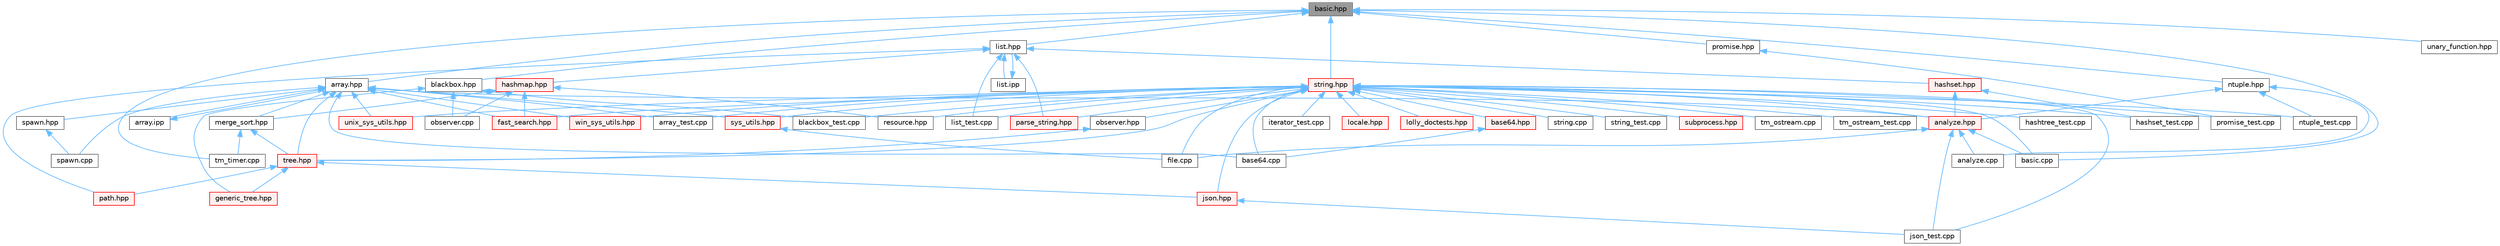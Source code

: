 digraph "basic.hpp"
{
 // LATEX_PDF_SIZE
  bgcolor="transparent";
  edge [fontname=Helvetica,fontsize=10,labelfontname=Helvetica,labelfontsize=10];
  node [fontname=Helvetica,fontsize=10,shape=box,height=0.2,width=0.4];
  Node1 [label="basic.hpp",height=0.2,width=0.4,color="gray40", fillcolor="grey60", style="filled", fontcolor="black",tooltip=" "];
  Node1 -> Node2 [dir="back",color="steelblue1",style="solid"];
  Node2 [label="array.hpp",height=0.2,width=0.4,color="grey40", fillcolor="white", style="filled",URL="$array_8hpp.html",tooltip=" "];
  Node2 -> Node3 [dir="back",color="steelblue1",style="solid"];
  Node3 [label="analyze.hpp",height=0.2,width=0.4,color="red", fillcolor="#FFF0F0", style="filled",URL="$analyze_8hpp.html",tooltip=" "];
  Node3 -> Node4 [dir="back",color="steelblue1",style="solid"];
  Node4 [label="analyze.cpp",height=0.2,width=0.4,color="grey40", fillcolor="white", style="filled",URL="$analyze_8cpp.html",tooltip=" "];
  Node3 -> Node6 [dir="back",color="steelblue1",style="solid"];
  Node6 [label="basic.cpp",height=0.2,width=0.4,color="grey40", fillcolor="white", style="filled",URL="$basic_8cpp.html",tooltip=" "];
  Node3 -> Node9 [dir="back",color="steelblue1",style="solid"];
  Node9 [label="file.cpp",height=0.2,width=0.4,color="grey40", fillcolor="white", style="filled",URL="$file_8cpp.html",tooltip=" "];
  Node3 -> Node12 [dir="back",color="steelblue1",style="solid"];
  Node12 [label="json_test.cpp",height=0.2,width=0.4,color="grey40", fillcolor="white", style="filled",URL="$json__test_8cpp.html",tooltip=" "];
  Node2 -> Node20 [dir="back",color="steelblue1",style="solid"];
  Node20 [label="array.ipp",height=0.2,width=0.4,color="grey40", fillcolor="white", style="filled",URL="$array_8ipp.html",tooltip=" "];
  Node20 -> Node2 [dir="back",color="steelblue1",style="solid"];
  Node2 -> Node21 [dir="back",color="steelblue1",style="solid"];
  Node21 [label="array_test.cpp",height=0.2,width=0.4,color="grey40", fillcolor="white", style="filled",URL="$array__test_8cpp.html",tooltip=" "];
  Node2 -> Node22 [dir="back",color="steelblue1",style="solid"];
  Node22 [label="base64.cpp",height=0.2,width=0.4,color="grey40", fillcolor="white", style="filled",URL="$base64_8cpp.html",tooltip=" "];
  Node2 -> Node23 [dir="back",color="steelblue1",style="solid"];
  Node23 [label="fast_search.hpp",height=0.2,width=0.4,color="red", fillcolor="#FFF0F0", style="filled",URL="$fast__search_8hpp.html",tooltip=" "];
  Node2 -> Node25 [dir="back",color="steelblue1",style="solid"];
  Node25 [label="merge_sort.hpp",height=0.2,width=0.4,color="grey40", fillcolor="white", style="filled",URL="$merge__sort_8hpp.html",tooltip=" "];
  Node25 -> Node26 [dir="back",color="steelblue1",style="solid"];
  Node26 [label="tm_timer.cpp",height=0.2,width=0.4,color="grey40", fillcolor="white", style="filled",URL="$tm__timer_8cpp.html",tooltip=" "];
  Node25 -> Node27 [dir="back",color="steelblue1",style="solid"];
  Node27 [label="tree.hpp",height=0.2,width=0.4,color="red", fillcolor="#FFF0F0", style="filled",URL="$tree_8hpp.html",tooltip=" "];
  Node27 -> Node29 [dir="back",color="steelblue1",style="solid"];
  Node29 [label="generic_tree.hpp",height=0.2,width=0.4,color="red", fillcolor="#FFF0F0", style="filled",URL="$generic__tree_8hpp.html",tooltip=" "];
  Node27 -> Node35 [dir="back",color="steelblue1",style="solid"];
  Node35 [label="json.hpp",height=0.2,width=0.4,color="red", fillcolor="#FFF0F0", style="filled",URL="$json_8hpp.html",tooltip=" "];
  Node35 -> Node12 [dir="back",color="steelblue1",style="solid"];
  Node27 -> Node36 [dir="back",color="steelblue1",style="solid"];
  Node36 [label="path.hpp",height=0.2,width=0.4,color="red", fillcolor="#FFF0F0", style="filled",URL="$path_8hpp.html",tooltip=" "];
  Node2 -> Node55 [dir="back",color="steelblue1",style="solid"];
  Node55 [label="spawn.cpp",height=0.2,width=0.4,color="grey40", fillcolor="white", style="filled",URL="$spawn_8cpp.html",tooltip=" "];
  Node2 -> Node56 [dir="back",color="steelblue1",style="solid"];
  Node56 [label="spawn.hpp",height=0.2,width=0.4,color="grey40", fillcolor="white", style="filled",URL="$spawn_8hpp.html",tooltip=" "];
  Node56 -> Node55 [dir="back",color="steelblue1",style="solid"];
  Node2 -> Node57 [dir="back",color="steelblue1",style="solid"];
  Node57 [label="sys_utils.hpp",height=0.2,width=0.4,color="red", fillcolor="#FFF0F0", style="filled",URL="$sys__utils_8hpp.html",tooltip=" "];
  Node57 -> Node9 [dir="back",color="steelblue1",style="solid"];
  Node2 -> Node27 [dir="back",color="steelblue1",style="solid"];
  Node2 -> Node63 [dir="back",color="steelblue1",style="solid"];
  Node63 [label="unix_sys_utils.hpp",height=0.2,width=0.4,color="red", fillcolor="#FFF0F0", style="filled",URL="$unix__sys__utils_8hpp.html",tooltip=" "];
  Node2 -> Node64 [dir="back",color="steelblue1",style="solid"];
  Node64 [label="win_sys_utils.hpp",height=0.2,width=0.4,color="red", fillcolor="#FFF0F0", style="filled",URL="$win__sys__utils_8hpp.html",tooltip=" "];
  Node1 -> Node6 [dir="back",color="steelblue1",style="solid"];
  Node1 -> Node65 [dir="back",color="steelblue1",style="solid"];
  Node65 [label="blackbox.hpp",height=0.2,width=0.4,color="grey40", fillcolor="white", style="filled",URL="$blackbox_8hpp.html",tooltip=" "];
  Node65 -> Node66 [dir="back",color="steelblue1",style="solid"];
  Node66 [label="blackbox_test.cpp",height=0.2,width=0.4,color="grey40", fillcolor="white", style="filled",URL="$blackbox__test_8cpp.html",tooltip=" "];
  Node65 -> Node29 [dir="back",color="steelblue1",style="solid"];
  Node65 -> Node40 [dir="back",color="steelblue1",style="solid"];
  Node40 [label="observer.cpp",height=0.2,width=0.4,color="grey40", fillcolor="white", style="filled",URL="$observer_8cpp.html",tooltip=" "];
  Node1 -> Node67 [dir="back",color="steelblue1",style="solid"];
  Node67 [label="list.hpp",height=0.2,width=0.4,color="grey40", fillcolor="white", style="filled",URL="$list_8hpp.html",tooltip=" "];
  Node67 -> Node68 [dir="back",color="steelblue1",style="solid"];
  Node68 [label="hashmap.hpp",height=0.2,width=0.4,color="red", fillcolor="#FFF0F0", style="filled",URL="$hashmap_8hpp.html",tooltip=" "];
  Node68 -> Node23 [dir="back",color="steelblue1",style="solid"];
  Node68 -> Node25 [dir="back",color="steelblue1",style="solid"];
  Node68 -> Node40 [dir="back",color="steelblue1",style="solid"];
  Node68 -> Node84 [dir="back",color="steelblue1",style="solid"];
  Node84 [label="resource.hpp",height=0.2,width=0.4,color="grey40", fillcolor="white", style="filled",URL="$resource_8hpp.html",tooltip=" "];
  Node67 -> Node85 [dir="back",color="steelblue1",style="solid"];
  Node85 [label="hashset.hpp",height=0.2,width=0.4,color="red", fillcolor="#FFF0F0", style="filled",URL="$hashset_8hpp.html",tooltip=" "];
  Node85 -> Node3 [dir="back",color="steelblue1",style="solid"];
  Node85 -> Node87 [dir="back",color="steelblue1",style="solid"];
  Node87 [label="hashset_test.cpp",height=0.2,width=0.4,color="grey40", fillcolor="white", style="filled",URL="$hashset__test_8cpp.html",tooltip=" "];
  Node67 -> Node88 [dir="back",color="steelblue1",style="solid"];
  Node88 [label="list.ipp",height=0.2,width=0.4,color="grey40", fillcolor="white", style="filled",URL="$list_8ipp.html",tooltip=" "];
  Node88 -> Node67 [dir="back",color="steelblue1",style="solid"];
  Node67 -> Node89 [dir="back",color="steelblue1",style="solid"];
  Node89 [label="list_test.cpp",height=0.2,width=0.4,color="grey40", fillcolor="white", style="filled",URL="$list__test_8cpp.html",tooltip=" "];
  Node67 -> Node90 [dir="back",color="steelblue1",style="solid"];
  Node90 [label="parse_string.hpp",height=0.2,width=0.4,color="red", fillcolor="#FFF0F0", style="filled",URL="$parse__string_8hpp.html",tooltip=" "];
  Node67 -> Node36 [dir="back",color="steelblue1",style="solid"];
  Node1 -> Node92 [dir="back",color="steelblue1",style="solid"];
  Node92 [label="ntuple.hpp",height=0.2,width=0.4,color="grey40", fillcolor="white", style="filled",URL="$ntuple_8hpp.html",tooltip=" "];
  Node92 -> Node4 [dir="back",color="steelblue1",style="solid"];
  Node92 -> Node3 [dir="back",color="steelblue1",style="solid"];
  Node92 -> Node93 [dir="back",color="steelblue1",style="solid"];
  Node93 [label="ntuple_test.cpp",height=0.2,width=0.4,color="grey40", fillcolor="white", style="filled",URL="$ntuple__test_8cpp.html",tooltip=" "];
  Node1 -> Node94 [dir="back",color="steelblue1",style="solid"];
  Node94 [label="promise.hpp",height=0.2,width=0.4,color="grey40", fillcolor="white", style="filled",URL="$promise_8hpp.html",tooltip=" "];
  Node94 -> Node95 [dir="back",color="steelblue1",style="solid"];
  Node95 [label="promise_test.cpp",height=0.2,width=0.4,color="grey40", fillcolor="white", style="filled",URL="$promise__test_8cpp.html",tooltip=" "];
  Node1 -> Node96 [dir="back",color="steelblue1",style="solid"];
  Node96 [label="string.hpp",height=0.2,width=0.4,color="red", fillcolor="#FFF0F0", style="filled",URL="$string_8hpp.html",tooltip=" "];
  Node96 -> Node3 [dir="back",color="steelblue1",style="solid"];
  Node96 -> Node21 [dir="back",color="steelblue1",style="solid"];
  Node96 -> Node22 [dir="back",color="steelblue1",style="solid"];
  Node96 -> Node97 [dir="back",color="steelblue1",style="solid"];
  Node97 [label="base64.hpp",height=0.2,width=0.4,color="red", fillcolor="#FFF0F0", style="filled",URL="$base64_8hpp.html",tooltip=" "];
  Node97 -> Node22 [dir="back",color="steelblue1",style="solid"];
  Node96 -> Node6 [dir="back",color="steelblue1",style="solid"];
  Node96 -> Node66 [dir="back",color="steelblue1",style="solid"];
  Node96 -> Node23 [dir="back",color="steelblue1",style="solid"];
  Node96 -> Node9 [dir="back",color="steelblue1",style="solid"];
  Node96 -> Node87 [dir="back",color="steelblue1",style="solid"];
  Node96 -> Node77 [dir="back",color="steelblue1",style="solid"];
  Node77 [label="hashtree_test.cpp",height=0.2,width=0.4,color="grey40", fillcolor="white", style="filled",URL="$hashtree__test_8cpp.html",tooltip=" "];
  Node96 -> Node80 [dir="back",color="steelblue1",style="solid"];
  Node80 [label="iterator_test.cpp",height=0.2,width=0.4,color="grey40", fillcolor="white", style="filled",URL="$iterator__test_8cpp.html",tooltip=" "];
  Node96 -> Node35 [dir="back",color="steelblue1",style="solid"];
  Node96 -> Node12 [dir="back",color="steelblue1",style="solid"];
  Node96 -> Node89 [dir="back",color="steelblue1",style="solid"];
  Node96 -> Node99 [dir="back",color="steelblue1",style="solid"];
  Node99 [label="locale.hpp",height=0.2,width=0.4,color="red", fillcolor="#FFF0F0", style="filled",URL="$locale_8hpp.html",tooltip=" "];
  Node96 -> Node100 [dir="back",color="steelblue1",style="solid"];
  Node100 [label="lolly_doctests.hpp",height=0.2,width=0.4,color="red", fillcolor="#FFF0F0", style="filled",URL="$lolly__doctests_8hpp.html",tooltip=" "];
  Node96 -> Node93 [dir="back",color="steelblue1",style="solid"];
  Node96 -> Node105 [dir="back",color="steelblue1",style="solid"];
  Node105 [label="observer.hpp",height=0.2,width=0.4,color="grey40", fillcolor="white", style="filled",URL="$observer_8hpp.html",tooltip=" "];
  Node105 -> Node27 [dir="back",color="steelblue1",style="solid"];
  Node96 -> Node90 [dir="back",color="steelblue1",style="solid"];
  Node96 -> Node95 [dir="back",color="steelblue1",style="solid"];
  Node96 -> Node84 [dir="back",color="steelblue1",style="solid"];
  Node96 -> Node106 [dir="back",color="steelblue1",style="solid"];
  Node106 [label="string.cpp",height=0.2,width=0.4,color="grey40", fillcolor="white", style="filled",URL="$string_8cpp.html",tooltip=" "];
  Node96 -> Node103 [dir="back",color="steelblue1",style="solid"];
  Node103 [label="string_test.cpp",height=0.2,width=0.4,color="grey40", fillcolor="white", style="filled",URL="$string__test_8cpp.html",tooltip=" "];
  Node96 -> Node107 [dir="back",color="steelblue1",style="solid"];
  Node107 [label="subprocess.hpp",height=0.2,width=0.4,color="red", fillcolor="#FFF0F0", style="filled",URL="$subprocess_8hpp.html",tooltip=" "];
  Node96 -> Node57 [dir="back",color="steelblue1",style="solid"];
  Node96 -> Node109 [dir="back",color="steelblue1",style="solid"];
  Node109 [label="tm_ostream.cpp",height=0.2,width=0.4,color="grey40", fillcolor="white", style="filled",URL="$tm__ostream_8cpp.html",tooltip=" "];
  Node96 -> Node104 [dir="back",color="steelblue1",style="solid"];
  Node104 [label="tm_ostream_test.cpp",height=0.2,width=0.4,color="grey40", fillcolor="white", style="filled",URL="$tm__ostream__test_8cpp.html",tooltip=" "];
  Node96 -> Node27 [dir="back",color="steelblue1",style="solid"];
  Node96 -> Node63 [dir="back",color="steelblue1",style="solid"];
  Node96 -> Node64 [dir="back",color="steelblue1",style="solid"];
  Node1 -> Node26 [dir="back",color="steelblue1",style="solid"];
  Node1 -> Node113 [dir="back",color="steelblue1",style="solid"];
  Node113 [label="unary_function.hpp",height=0.2,width=0.4,color="grey40", fillcolor="white", style="filled",URL="$unary__function_8hpp.html",tooltip=" "];
}

